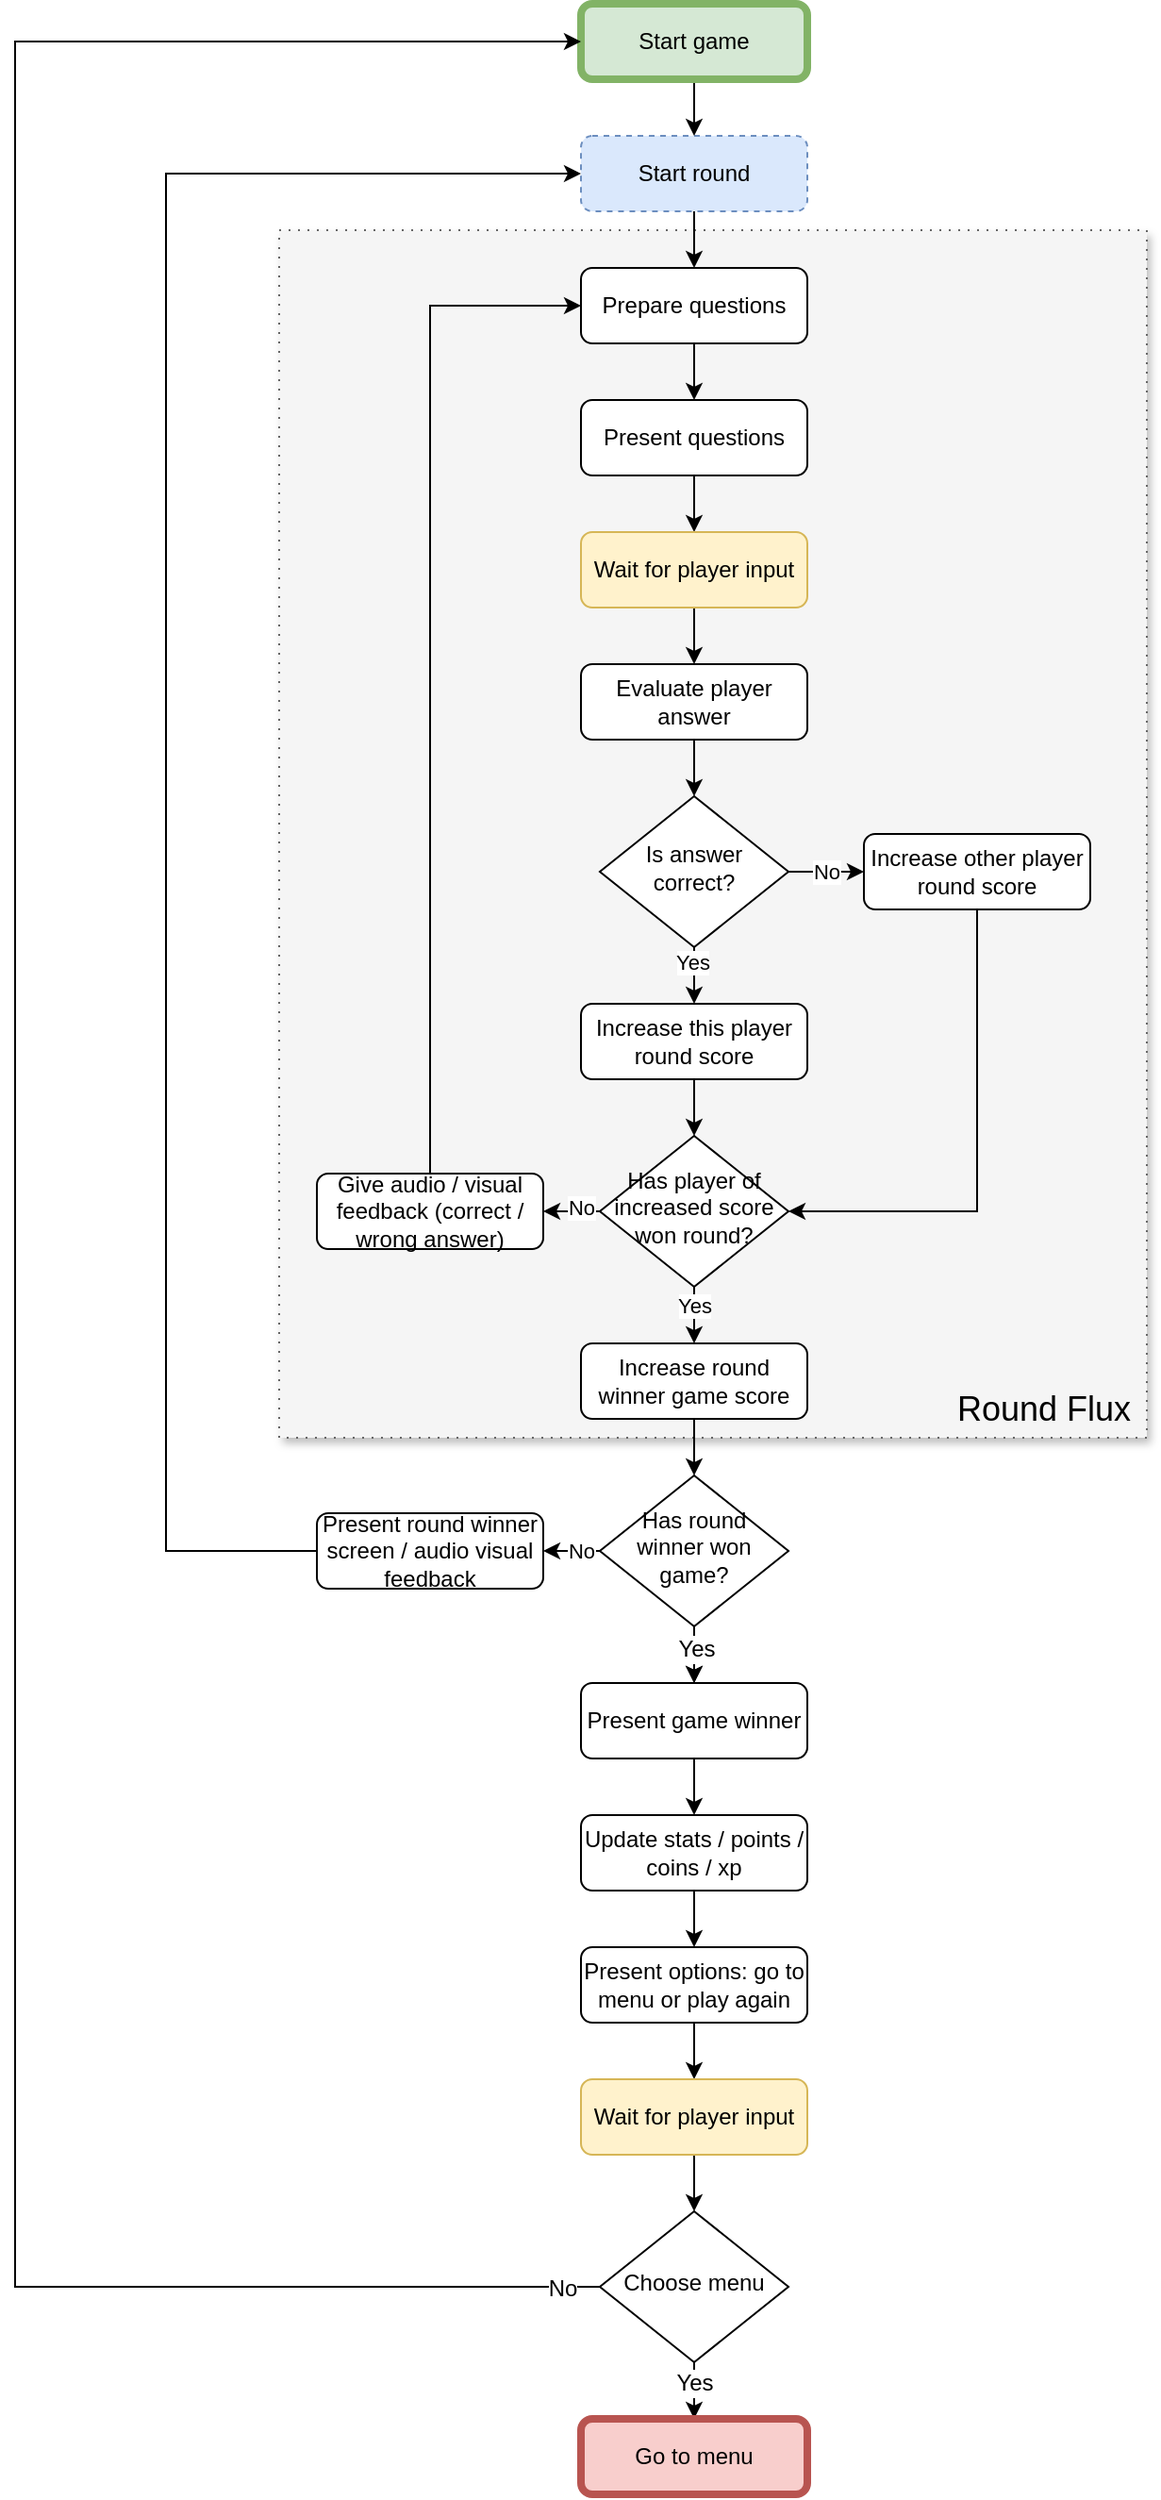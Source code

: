 <mxfile version="15.5.9" type="device"><diagram id="C5RBs43oDa-KdzZeNtuy" name="Page-1"><mxGraphModel dx="1769" dy="793" grid="1" gridSize="10" guides="1" tooltips="1" connect="1" arrows="1" fold="1" page="1" pageScale="1" pageWidth="827" pageHeight="1169" math="0" shadow="0"><root><mxCell id="WIyWlLk6GJQsqaUBKTNV-0"/><mxCell id="WIyWlLk6GJQsqaUBKTNV-1" parent="WIyWlLk6GJQsqaUBKTNV-0"/><mxCell id="Zsxb7L6XZtpw0YafRfpm-40" value="" style="whiteSpace=wrap;html=1;shadow=1;glass=0;sketch=0;strokeWidth=1;fillColor=#f5f5f5;strokeColor=#666666;fontColor=#333333;dashed=1;dashPattern=1 4;rounded=0;" vertex="1" parent="WIyWlLk6GJQsqaUBKTNV-1"><mxGeometry x="230" y="150" width="460" height="640" as="geometry"/></mxCell><mxCell id="c25Oxfef_6M8hcw00SZT-2" style="edgeStyle=orthogonalEdgeStyle;rounded=0;orthogonalLoop=1;jettySize=auto;html=1;exitX=0.5;exitY=1;exitDx=0;exitDy=0;entryX=0.5;entryY=0;entryDx=0;entryDy=0;fillColor=#d5e8d4;strokeColor=#000000;" parent="WIyWlLk6GJQsqaUBKTNV-1" source="c25Oxfef_6M8hcw00SZT-0" target="c25Oxfef_6M8hcw00SZT-1" edge="1"><mxGeometry relative="1" as="geometry"/></mxCell><mxCell id="c25Oxfef_6M8hcw00SZT-0" value="Start round" style="rounded=1;whiteSpace=wrap;html=1;fontSize=12;glass=0;strokeWidth=1;shadow=0;fillColor=#dae8fc;strokeColor=#6c8ebf;dashed=1;" parent="WIyWlLk6GJQsqaUBKTNV-1" vertex="1"><mxGeometry x="390" y="100" width="120" height="40" as="geometry"/></mxCell><mxCell id="c25Oxfef_6M8hcw00SZT-10" style="edgeStyle=orthogonalEdgeStyle;rounded=0;orthogonalLoop=1;jettySize=auto;html=1;exitX=0.5;exitY=1;exitDx=0;exitDy=0;entryX=0.5;entryY=0;entryDx=0;entryDy=0;" parent="WIyWlLk6GJQsqaUBKTNV-1" source="c25Oxfef_6M8hcw00SZT-1" target="c25Oxfef_6M8hcw00SZT-6" edge="1"><mxGeometry relative="1" as="geometry"/></mxCell><mxCell id="c25Oxfef_6M8hcw00SZT-1" value="Prepare questions" style="rounded=1;whiteSpace=wrap;html=1;fontSize=12;glass=0;strokeWidth=1;shadow=0;" parent="WIyWlLk6GJQsqaUBKTNV-1" vertex="1"><mxGeometry x="390" y="170" width="120" height="40" as="geometry"/></mxCell><mxCell id="c25Oxfef_6M8hcw00SZT-9" style="edgeStyle=orthogonalEdgeStyle;rounded=0;orthogonalLoop=1;jettySize=auto;html=1;exitX=0.5;exitY=1;exitDx=0;exitDy=0;entryX=0.5;entryY=0;entryDx=0;entryDy=0;" parent="WIyWlLk6GJQsqaUBKTNV-1" source="c25Oxfef_6M8hcw00SZT-6" target="c25Oxfef_6M8hcw00SZT-8" edge="1"><mxGeometry relative="1" as="geometry"/></mxCell><mxCell id="c25Oxfef_6M8hcw00SZT-6" value="Present questions" style="rounded=1;whiteSpace=wrap;html=1;fontSize=12;glass=0;strokeWidth=1;shadow=0;" parent="WIyWlLk6GJQsqaUBKTNV-1" vertex="1"><mxGeometry x="390" y="240" width="120" height="40" as="geometry"/></mxCell><mxCell id="c25Oxfef_6M8hcw00SZT-14" style="edgeStyle=orthogonalEdgeStyle;rounded=0;orthogonalLoop=1;jettySize=auto;html=1;exitX=0.5;exitY=1;exitDx=0;exitDy=0;" parent="WIyWlLk6GJQsqaUBKTNV-1" source="c25Oxfef_6M8hcw00SZT-8" target="c25Oxfef_6M8hcw00SZT-13" edge="1"><mxGeometry relative="1" as="geometry"/></mxCell><mxCell id="c25Oxfef_6M8hcw00SZT-8" value="Wait for player input" style="rounded=1;whiteSpace=wrap;html=1;fontSize=12;glass=0;strokeWidth=1;shadow=0;fillColor=#fff2cc;strokeColor=#d6b656;" parent="WIyWlLk6GJQsqaUBKTNV-1" vertex="1"><mxGeometry x="390" y="310" width="120" height="40" as="geometry"/></mxCell><mxCell id="c25Oxfef_6M8hcw00SZT-16" style="edgeStyle=orthogonalEdgeStyle;rounded=0;orthogonalLoop=1;jettySize=auto;html=1;exitX=0.5;exitY=1;exitDx=0;exitDy=0;entryX=0.5;entryY=0;entryDx=0;entryDy=0;" parent="WIyWlLk6GJQsqaUBKTNV-1" source="c25Oxfef_6M8hcw00SZT-13" target="c25Oxfef_6M8hcw00SZT-15" edge="1"><mxGeometry relative="1" as="geometry"/></mxCell><mxCell id="c25Oxfef_6M8hcw00SZT-13" value="Evaluate player answer" style="rounded=1;whiteSpace=wrap;html=1;fontSize=12;glass=0;strokeWidth=1;shadow=0;" parent="WIyWlLk6GJQsqaUBKTNV-1" vertex="1"><mxGeometry x="390" y="380" width="120" height="40" as="geometry"/></mxCell><mxCell id="c25Oxfef_6M8hcw00SZT-18" style="edgeStyle=orthogonalEdgeStyle;rounded=0;orthogonalLoop=1;jettySize=auto;html=1;exitX=1;exitY=0.5;exitDx=0;exitDy=0;entryX=0;entryY=0.5;entryDx=0;entryDy=0;" parent="WIyWlLk6GJQsqaUBKTNV-1" source="c25Oxfef_6M8hcw00SZT-15" target="c25Oxfef_6M8hcw00SZT-17" edge="1"><mxGeometry relative="1" as="geometry"/></mxCell><mxCell id="Zsxb7L6XZtpw0YafRfpm-1" value="No" style="edgeLabel;html=1;align=center;verticalAlign=middle;resizable=0;points=[];" vertex="1" connectable="0" parent="c25Oxfef_6M8hcw00SZT-18"><mxGeometry x="0.232" y="3" relative="1" as="geometry"><mxPoint x="-5" y="3" as="offset"/></mxGeometry></mxCell><mxCell id="Zsxb7L6XZtpw0YafRfpm-3" style="edgeStyle=orthogonalEdgeStyle;rounded=0;orthogonalLoop=1;jettySize=auto;html=1;exitX=0.5;exitY=1;exitDx=0;exitDy=0;entryX=0.5;entryY=0;entryDx=0;entryDy=0;" edge="1" parent="WIyWlLk6GJQsqaUBKTNV-1" source="c25Oxfef_6M8hcw00SZT-15" target="Zsxb7L6XZtpw0YafRfpm-2"><mxGeometry relative="1" as="geometry"/></mxCell><mxCell id="Zsxb7L6XZtpw0YafRfpm-4" value="Yes" style="edgeLabel;html=1;align=center;verticalAlign=middle;resizable=0;points=[];" vertex="1" connectable="0" parent="Zsxb7L6XZtpw0YafRfpm-3"><mxGeometry x="-0.474" y="-1" relative="1" as="geometry"><mxPoint as="offset"/></mxGeometry></mxCell><mxCell id="c25Oxfef_6M8hcw00SZT-15" value="Is answer correct?" style="rhombus;whiteSpace=wrap;html=1;shadow=0;fontFamily=Helvetica;fontSize=12;align=center;strokeWidth=1;spacing=6;spacingTop=-4;" parent="WIyWlLk6GJQsqaUBKTNV-1" vertex="1"><mxGeometry x="400" y="450" width="100" height="80" as="geometry"/></mxCell><mxCell id="Zsxb7L6XZtpw0YafRfpm-10" style="edgeStyle=orthogonalEdgeStyle;rounded=0;orthogonalLoop=1;jettySize=auto;html=1;entryX=1;entryY=0.5;entryDx=0;entryDy=0;" edge="1" parent="WIyWlLk6GJQsqaUBKTNV-1" source="c25Oxfef_6M8hcw00SZT-17" target="Zsxb7L6XZtpw0YafRfpm-12"><mxGeometry relative="1" as="geometry"><mxPoint x="510" y="660" as="targetPoint"/><Array as="points"><mxPoint x="600" y="670"/></Array></mxGeometry></mxCell><mxCell id="c25Oxfef_6M8hcw00SZT-17" value="Increase other player round score" style="rounded=1;whiteSpace=wrap;html=1;fontSize=12;glass=0;strokeWidth=1;shadow=0;" parent="WIyWlLk6GJQsqaUBKTNV-1" vertex="1"><mxGeometry x="540" y="470" width="120" height="40" as="geometry"/></mxCell><mxCell id="Zsxb7L6XZtpw0YafRfpm-8" style="edgeStyle=orthogonalEdgeStyle;rounded=0;orthogonalLoop=1;jettySize=auto;html=1;exitX=0.5;exitY=1;exitDx=0;exitDy=0;entryX=0.5;entryY=0;entryDx=0;entryDy=0;" edge="1" parent="WIyWlLk6GJQsqaUBKTNV-1" source="Zsxb7L6XZtpw0YafRfpm-2" target="Zsxb7L6XZtpw0YafRfpm-12"><mxGeometry relative="1" as="geometry"><mxPoint x="450" y="640" as="targetPoint"/></mxGeometry></mxCell><mxCell id="Zsxb7L6XZtpw0YafRfpm-2" value="Increase this player round score" style="rounded=1;whiteSpace=wrap;html=1;fontSize=12;glass=0;strokeWidth=1;shadow=0;" vertex="1" parent="WIyWlLk6GJQsqaUBKTNV-1"><mxGeometry x="390" y="560" width="120" height="40" as="geometry"/></mxCell><mxCell id="Zsxb7L6XZtpw0YafRfpm-19" value="Yes" style="edgeStyle=orthogonalEdgeStyle;rounded=0;orthogonalLoop=1;jettySize=auto;html=1;exitX=0.5;exitY=1;exitDx=0;exitDy=0;entryX=0.5;entryY=0;entryDx=0;entryDy=0;strokeColor=#000000;" edge="1" parent="WIyWlLk6GJQsqaUBKTNV-1" source="Zsxb7L6XZtpw0YafRfpm-12" target="Zsxb7L6XZtpw0YafRfpm-16"><mxGeometry x="-0.333" relative="1" as="geometry"><mxPoint as="offset"/></mxGeometry></mxCell><mxCell id="Zsxb7L6XZtpw0YafRfpm-22" style="edgeStyle=orthogonalEdgeStyle;rounded=0;orthogonalLoop=1;jettySize=auto;html=1;exitX=0;exitY=0.5;exitDx=0;exitDy=0;strokeColor=#000000;" edge="1" parent="WIyWlLk6GJQsqaUBKTNV-1" source="Zsxb7L6XZtpw0YafRfpm-12" target="Zsxb7L6XZtpw0YafRfpm-21"><mxGeometry relative="1" as="geometry"/></mxCell><mxCell id="Zsxb7L6XZtpw0YafRfpm-23" value="No" style="edgeLabel;html=1;align=center;verticalAlign=middle;resizable=0;points=[];" vertex="1" connectable="0" parent="Zsxb7L6XZtpw0YafRfpm-22"><mxGeometry x="-0.579" y="-2" relative="1" as="geometry"><mxPoint as="offset"/></mxGeometry></mxCell><mxCell id="Zsxb7L6XZtpw0YafRfpm-12" value="Has player of increased score won round?" style="rhombus;whiteSpace=wrap;html=1;shadow=0;fontFamily=Helvetica;fontSize=12;align=center;strokeWidth=1;spacing=6;spacingTop=-4;" vertex="1" parent="WIyWlLk6GJQsqaUBKTNV-1"><mxGeometry x="400" y="630" width="100" height="80" as="geometry"/></mxCell><mxCell id="Zsxb7L6XZtpw0YafRfpm-35" style="edgeStyle=orthogonalEdgeStyle;rounded=0;orthogonalLoop=1;jettySize=auto;html=1;exitX=0.5;exitY=1;exitDx=0;exitDy=0;strokeColor=#000000;" edge="1" parent="WIyWlLk6GJQsqaUBKTNV-1" source="Zsxb7L6XZtpw0YafRfpm-16" target="Zsxb7L6XZtpw0YafRfpm-34"><mxGeometry relative="1" as="geometry"/></mxCell><mxCell id="Zsxb7L6XZtpw0YafRfpm-16" value="Increase round winner game score" style="rounded=1;whiteSpace=wrap;html=1;fontSize=12;glass=0;strokeWidth=1;shadow=0;" vertex="1" parent="WIyWlLk6GJQsqaUBKTNV-1"><mxGeometry x="390" y="740" width="120" height="40" as="geometry"/></mxCell><mxCell id="Zsxb7L6XZtpw0YafRfpm-18" style="edgeStyle=orthogonalEdgeStyle;rounded=0;orthogonalLoop=1;jettySize=auto;html=1;exitX=0.5;exitY=1;exitDx=0;exitDy=0;entryX=0.5;entryY=0;entryDx=0;entryDy=0;" edge="1" parent="WIyWlLk6GJQsqaUBKTNV-1" source="Zsxb7L6XZtpw0YafRfpm-17" target="c25Oxfef_6M8hcw00SZT-0"><mxGeometry relative="1" as="geometry"/></mxCell><mxCell id="Zsxb7L6XZtpw0YafRfpm-17" value="Start game" style="rounded=1;whiteSpace=wrap;html=1;fontSize=12;glass=0;strokeWidth=4;shadow=0;fillColor=#d5e8d4;strokeColor=#82b366;sketch=0;" vertex="1" parent="WIyWlLk6GJQsqaUBKTNV-1"><mxGeometry x="390" y="30" width="120" height="40" as="geometry"/></mxCell><mxCell id="Zsxb7L6XZtpw0YafRfpm-32" style="edgeStyle=orthogonalEdgeStyle;rounded=0;orthogonalLoop=1;jettySize=auto;html=1;exitX=0.5;exitY=0;exitDx=0;exitDy=0;strokeColor=#000000;entryX=0;entryY=0.5;entryDx=0;entryDy=0;" edge="1" parent="WIyWlLk6GJQsqaUBKTNV-1" source="Zsxb7L6XZtpw0YafRfpm-21" target="c25Oxfef_6M8hcw00SZT-1"><mxGeometry relative="1" as="geometry"><mxPoint x="309" y="130" as="targetPoint"/><Array as="points"><mxPoint x="310" y="190"/></Array></mxGeometry></mxCell><mxCell id="Zsxb7L6XZtpw0YafRfpm-21" value="Give audio / visual feedback (correct / wrong answer)" style="rounded=1;whiteSpace=wrap;html=1;fontSize=12;glass=0;strokeWidth=1;shadow=0;" vertex="1" parent="WIyWlLk6GJQsqaUBKTNV-1"><mxGeometry x="250" y="650" width="120" height="40" as="geometry"/></mxCell><mxCell id="Zsxb7L6XZtpw0YafRfpm-28" style="edgeStyle=orthogonalEdgeStyle;rounded=0;orthogonalLoop=1;jettySize=auto;html=1;exitX=0;exitY=0.5;exitDx=0;exitDy=0;strokeColor=#000000;entryX=0;entryY=0.5;entryDx=0;entryDy=0;" edge="1" parent="WIyWlLk6GJQsqaUBKTNV-1" source="Zsxb7L6XZtpw0YafRfpm-24" target="c25Oxfef_6M8hcw00SZT-0"><mxGeometry relative="1" as="geometry"><mxPoint x="160" y="120" as="targetPoint"/><Array as="points"><mxPoint x="170" y="850"/><mxPoint x="170" y="120"/></Array></mxGeometry></mxCell><mxCell id="Zsxb7L6XZtpw0YafRfpm-24" value="Present round winner screen / audio visual feedback" style="rounded=1;whiteSpace=wrap;html=1;fontSize=12;glass=0;strokeWidth=1;shadow=0;" vertex="1" parent="WIyWlLk6GJQsqaUBKTNV-1"><mxGeometry x="250" y="830" width="120" height="40" as="geometry"/></mxCell><mxCell id="Zsxb7L6XZtpw0YafRfpm-37" style="edgeStyle=orthogonalEdgeStyle;rounded=0;orthogonalLoop=1;jettySize=auto;html=1;exitX=0;exitY=0.5;exitDx=0;exitDy=0;entryX=1;entryY=0.5;entryDx=0;entryDy=0;strokeColor=#000000;" edge="1" parent="WIyWlLk6GJQsqaUBKTNV-1" source="Zsxb7L6XZtpw0YafRfpm-34" target="Zsxb7L6XZtpw0YafRfpm-24"><mxGeometry relative="1" as="geometry"/></mxCell><mxCell id="Zsxb7L6XZtpw0YafRfpm-38" value="No" style="edgeLabel;html=1;align=center;verticalAlign=middle;resizable=0;points=[];" vertex="1" connectable="0" parent="Zsxb7L6XZtpw0YafRfpm-37"><mxGeometry x="-0.536" y="1" relative="1" as="geometry"><mxPoint x="-3" y="-1" as="offset"/></mxGeometry></mxCell><mxCell id="Zsxb7L6XZtpw0YafRfpm-44" style="edgeStyle=orthogonalEdgeStyle;rounded=0;orthogonalLoop=1;jettySize=auto;html=1;exitX=0.5;exitY=1;exitDx=0;exitDy=0;entryX=0.5;entryY=0;entryDx=0;entryDy=0;fontSize=18;strokeColor=#000000;" edge="1" parent="WIyWlLk6GJQsqaUBKTNV-1" source="Zsxb7L6XZtpw0YafRfpm-34" target="Zsxb7L6XZtpw0YafRfpm-43"><mxGeometry relative="1" as="geometry"/></mxCell><mxCell id="Zsxb7L6XZtpw0YafRfpm-46" value="" style="edgeStyle=orthogonalEdgeStyle;rounded=0;orthogonalLoop=1;jettySize=auto;html=1;fontSize=17;strokeColor=#000000;" edge="1" parent="WIyWlLk6GJQsqaUBKTNV-1" source="Zsxb7L6XZtpw0YafRfpm-34" target="Zsxb7L6XZtpw0YafRfpm-43"><mxGeometry relative="1" as="geometry"/></mxCell><mxCell id="Zsxb7L6XZtpw0YafRfpm-49" value="Yes" style="edgeLabel;html=1;align=center;verticalAlign=middle;resizable=0;points=[];fontSize=12;" vertex="1" connectable="0" parent="Zsxb7L6XZtpw0YafRfpm-46"><mxGeometry x="0.269" y="1" relative="1" as="geometry"><mxPoint as="offset"/></mxGeometry></mxCell><mxCell id="Zsxb7L6XZtpw0YafRfpm-34" value="Has round winner won game?" style="rhombus;whiteSpace=wrap;html=1;shadow=0;fontFamily=Helvetica;fontSize=12;align=center;strokeWidth=1;spacing=6;spacingTop=-4;" vertex="1" parent="WIyWlLk6GJQsqaUBKTNV-1"><mxGeometry x="400" y="810" width="100" height="80" as="geometry"/></mxCell><mxCell id="Zsxb7L6XZtpw0YafRfpm-42" value="Round Flux" style="text;html=1;align=center;verticalAlign=middle;resizable=0;points=[];autosize=1;strokeColor=none;fillColor=none;strokeWidth=0;rounded=0;fontSize=18;" vertex="1" parent="WIyWlLk6GJQsqaUBKTNV-1"><mxGeometry x="580" y="760" width="110" height="30" as="geometry"/></mxCell><mxCell id="Zsxb7L6XZtpw0YafRfpm-55" style="edgeStyle=orthogonalEdgeStyle;rounded=0;orthogonalLoop=1;jettySize=auto;html=1;exitX=0.5;exitY=1;exitDx=0;exitDy=0;entryX=0.5;entryY=0;entryDx=0;entryDy=0;fontSize=12;strokeColor=#000000;" edge="1" parent="WIyWlLk6GJQsqaUBKTNV-1" source="Zsxb7L6XZtpw0YafRfpm-43" target="Zsxb7L6XZtpw0YafRfpm-52"><mxGeometry relative="1" as="geometry"/></mxCell><mxCell id="Zsxb7L6XZtpw0YafRfpm-43" value="Present game winner" style="rounded=1;whiteSpace=wrap;html=1;fontSize=12;glass=0;strokeWidth=1;shadow=0;" vertex="1" parent="WIyWlLk6GJQsqaUBKTNV-1"><mxGeometry x="390" y="920" width="120" height="40" as="geometry"/></mxCell><mxCell id="Zsxb7L6XZtpw0YafRfpm-58" style="edgeStyle=orthogonalEdgeStyle;rounded=0;orthogonalLoop=1;jettySize=auto;html=1;exitX=0.5;exitY=1;exitDx=0;exitDy=0;entryX=0.5;entryY=0;entryDx=0;entryDy=0;fontSize=12;strokeColor=#000000;" edge="1" parent="WIyWlLk6GJQsqaUBKTNV-1" source="Zsxb7L6XZtpw0YafRfpm-52" target="Zsxb7L6XZtpw0YafRfpm-56"><mxGeometry relative="1" as="geometry"/></mxCell><mxCell id="Zsxb7L6XZtpw0YafRfpm-52" value="Update stats / points / coins / xp" style="rounded=1;whiteSpace=wrap;html=1;fontSize=12;glass=0;strokeWidth=1;shadow=0;" vertex="1" parent="WIyWlLk6GJQsqaUBKTNV-1"><mxGeometry x="390" y="990" width="120" height="40" as="geometry"/></mxCell><mxCell id="Zsxb7L6XZtpw0YafRfpm-65" style="edgeStyle=orthogonalEdgeStyle;rounded=0;orthogonalLoop=1;jettySize=auto;html=1;exitX=0.5;exitY=1;exitDx=0;exitDy=0;entryX=0.5;entryY=0;entryDx=0;entryDy=0;fontSize=12;strokeColor=#000000;" edge="1" parent="WIyWlLk6GJQsqaUBKTNV-1" source="Zsxb7L6XZtpw0YafRfpm-56" target="Zsxb7L6XZtpw0YafRfpm-64"><mxGeometry relative="1" as="geometry"/></mxCell><mxCell id="Zsxb7L6XZtpw0YafRfpm-56" value="Present options: go to menu or play again" style="rounded=1;whiteSpace=wrap;html=1;fontSize=12;glass=0;strokeWidth=1;shadow=0;" vertex="1" parent="WIyWlLk6GJQsqaUBKTNV-1"><mxGeometry x="390" y="1060" width="120" height="40" as="geometry"/></mxCell><mxCell id="Zsxb7L6XZtpw0YafRfpm-61" style="edgeStyle=orthogonalEdgeStyle;rounded=0;orthogonalLoop=1;jettySize=auto;html=1;exitX=0.5;exitY=1;exitDx=0;exitDy=0;entryX=0.5;entryY=0;entryDx=0;entryDy=0;fontSize=12;strokeColor=#000000;" edge="1" parent="WIyWlLk6GJQsqaUBKTNV-1" source="Zsxb7L6XZtpw0YafRfpm-57" target="Zsxb7L6XZtpw0YafRfpm-60"><mxGeometry relative="1" as="geometry"/></mxCell><mxCell id="Zsxb7L6XZtpw0YafRfpm-62" value="Yes&lt;br&gt;" style="edgeLabel;html=1;align=center;verticalAlign=middle;resizable=0;points=[];fontSize=12;" vertex="1" connectable="0" parent="Zsxb7L6XZtpw0YafRfpm-61"><mxGeometry x="-0.756" y="1" relative="1" as="geometry"><mxPoint x="-1" y="7" as="offset"/></mxGeometry></mxCell><mxCell id="Zsxb7L6XZtpw0YafRfpm-63" style="edgeStyle=orthogonalEdgeStyle;rounded=0;orthogonalLoop=1;jettySize=auto;html=1;exitX=0;exitY=0.5;exitDx=0;exitDy=0;fontSize=12;strokeColor=#000000;entryX=0;entryY=0.5;entryDx=0;entryDy=0;" edge="1" parent="WIyWlLk6GJQsqaUBKTNV-1" source="Zsxb7L6XZtpw0YafRfpm-57" target="Zsxb7L6XZtpw0YafRfpm-17"><mxGeometry relative="1" as="geometry"><mxPoint y="50" as="targetPoint"/><Array as="points"><mxPoint x="90" y="1240"/><mxPoint x="90" y="50"/></Array></mxGeometry></mxCell><mxCell id="Zsxb7L6XZtpw0YafRfpm-67" value="No" style="edgeLabel;html=1;align=center;verticalAlign=middle;resizable=0;points=[];fontSize=12;" vertex="1" connectable="0" parent="Zsxb7L6XZtpw0YafRfpm-63"><mxGeometry x="-0.375" relative="1" as="geometry"><mxPoint x="290" y="253" as="offset"/></mxGeometry></mxCell><mxCell id="Zsxb7L6XZtpw0YafRfpm-57" value="Choose menu" style="rhombus;whiteSpace=wrap;html=1;shadow=0;fontFamily=Helvetica;fontSize=12;align=center;strokeWidth=1;spacing=6;spacingTop=-4;" vertex="1" parent="WIyWlLk6GJQsqaUBKTNV-1"><mxGeometry x="400" y="1200" width="100" height="80" as="geometry"/></mxCell><mxCell id="Zsxb7L6XZtpw0YafRfpm-60" value="Go to menu" style="rounded=1;whiteSpace=wrap;html=1;fontSize=12;glass=0;strokeWidth=4;shadow=0;fillColor=#f8cecc;strokeColor=#b85450;" vertex="1" parent="WIyWlLk6GJQsqaUBKTNV-1"><mxGeometry x="390" y="1310" width="120" height="40" as="geometry"/></mxCell><mxCell id="Zsxb7L6XZtpw0YafRfpm-66" style="edgeStyle=orthogonalEdgeStyle;rounded=0;orthogonalLoop=1;jettySize=auto;html=1;exitX=0.5;exitY=1;exitDx=0;exitDy=0;fontSize=12;strokeColor=#000000;" edge="1" parent="WIyWlLk6GJQsqaUBKTNV-1" source="Zsxb7L6XZtpw0YafRfpm-64" target="Zsxb7L6XZtpw0YafRfpm-57"><mxGeometry relative="1" as="geometry"/></mxCell><mxCell id="Zsxb7L6XZtpw0YafRfpm-64" value="Wait for player input" style="rounded=1;whiteSpace=wrap;html=1;fontSize=12;glass=0;strokeWidth=1;shadow=0;fillColor=#fff2cc;strokeColor=#d6b656;" vertex="1" parent="WIyWlLk6GJQsqaUBKTNV-1"><mxGeometry x="390" y="1130" width="120" height="40" as="geometry"/></mxCell></root></mxGraphModel></diagram></mxfile>